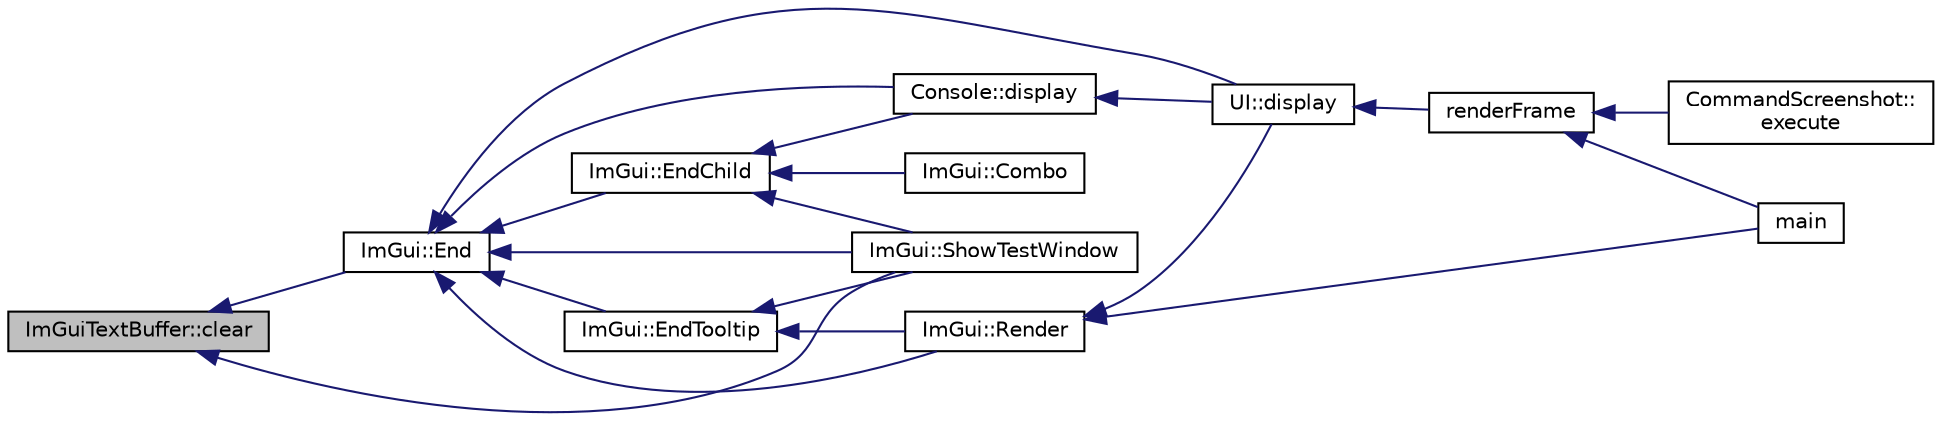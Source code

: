 digraph "ImGuiTextBuffer::clear"
{
 // INTERACTIVE_SVG=YES
  edge [fontname="Helvetica",fontsize="10",labelfontname="Helvetica",labelfontsize="10"];
  node [fontname="Helvetica",fontsize="10",shape=record];
  rankdir="LR";
  Node1 [label="ImGuiTextBuffer::clear",height=0.2,width=0.4,color="black", fillcolor="grey75", style="filled" fontcolor="black"];
  Node1 -> Node2 [dir="back",color="midnightblue",fontsize="10",style="solid",fontname="Helvetica"];
  Node2 [label="ImGui::End",height=0.2,width=0.4,color="black", fillcolor="white", style="filled",URL="$namespace_im_gui.html#a5479d93794a004c67ceb6d13f37c8254"];
  Node2 -> Node3 [dir="back",color="midnightblue",fontsize="10",style="solid",fontname="Helvetica"];
  Node3 [label="Console::display",height=0.2,width=0.4,color="black", fillcolor="white", style="filled",URL="$class_console.html#aa392bbf2aeecd5e86a4e624bcf9b087a"];
  Node3 -> Node4 [dir="back",color="midnightblue",fontsize="10",style="solid",fontname="Helvetica"];
  Node4 [label="UI::display",height=0.2,width=0.4,color="black", fillcolor="white", style="filled",URL="$class_u_i.html#a12b9189214f668a640c39f27725e0f85"];
  Node4 -> Node5 [dir="back",color="midnightblue",fontsize="10",style="solid",fontname="Helvetica"];
  Node5 [label="renderFrame",height=0.2,width=0.4,color="black", fillcolor="white", style="filled",URL="$main_8cpp.html#a00df6d86f86c2004b5c421980456d3f7"];
  Node5 -> Node6 [dir="back",color="midnightblue",fontsize="10",style="solid",fontname="Helvetica"];
  Node6 [label="CommandScreenshot::\lexecute",height=0.2,width=0.4,color="black", fillcolor="white", style="filled",URL="$class_command_screenshot.html#aea047cbfc0c1bdfc8d72d1633070bbdf"];
  Node5 -> Node7 [dir="back",color="midnightblue",fontsize="10",style="solid",fontname="Helvetica"];
  Node7 [label="main",height=0.2,width=0.4,color="black", fillcolor="white", style="filled",URL="$main_8cpp.html#a0ddf1224851353fc92bfbff6f499fa97"];
  Node2 -> Node8 [dir="back",color="midnightblue",fontsize="10",style="solid",fontname="Helvetica"];
  Node8 [label="ImGui::Render",height=0.2,width=0.4,color="black", fillcolor="white", style="filled",URL="$namespace_im_gui.html#ab51a164f547317c16c441f1599e3946d"];
  Node8 -> Node7 [dir="back",color="midnightblue",fontsize="10",style="solid",fontname="Helvetica"];
  Node8 -> Node4 [dir="back",color="midnightblue",fontsize="10",style="solid",fontname="Helvetica"];
  Node2 -> Node9 [dir="back",color="midnightblue",fontsize="10",style="solid",fontname="Helvetica"];
  Node9 [label="ImGui::EndTooltip",height=0.2,width=0.4,color="black", fillcolor="white", style="filled",URL="$namespace_im_gui.html#ac8d75c160cfdf43d512f773ca133a1c6"];
  Node9 -> Node8 [dir="back",color="midnightblue",fontsize="10",style="solid",fontname="Helvetica"];
  Node9 -> Node10 [dir="back",color="midnightblue",fontsize="10",style="solid",fontname="Helvetica"];
  Node10 [label="ImGui::ShowTestWindow",height=0.2,width=0.4,color="black", fillcolor="white", style="filled",URL="$namespace_im_gui.html#a0c68c05a17d1f5f25f99213cfa722b8d"];
  Node2 -> Node11 [dir="back",color="midnightblue",fontsize="10",style="solid",fontname="Helvetica"];
  Node11 [label="ImGui::EndChild",height=0.2,width=0.4,color="black", fillcolor="white", style="filled",URL="$namespace_im_gui.html#af8de559a88c1442d6df8c1b04c86e997"];
  Node11 -> Node3 [dir="back",color="midnightblue",fontsize="10",style="solid",fontname="Helvetica"];
  Node11 -> Node12 [dir="back",color="midnightblue",fontsize="10",style="solid",fontname="Helvetica"];
  Node12 [label="ImGui::Combo",height=0.2,width=0.4,color="black", fillcolor="white", style="filled",URL="$namespace_im_gui.html#ace18e3ba66d5ce42cfc8cbdc99b34fa8"];
  Node11 -> Node10 [dir="back",color="midnightblue",fontsize="10",style="solid",fontname="Helvetica"];
  Node2 -> Node10 [dir="back",color="midnightblue",fontsize="10",style="solid",fontname="Helvetica"];
  Node2 -> Node4 [dir="back",color="midnightblue",fontsize="10",style="solid",fontname="Helvetica"];
  Node1 -> Node10 [dir="back",color="midnightblue",fontsize="10",style="solid",fontname="Helvetica"];
}
